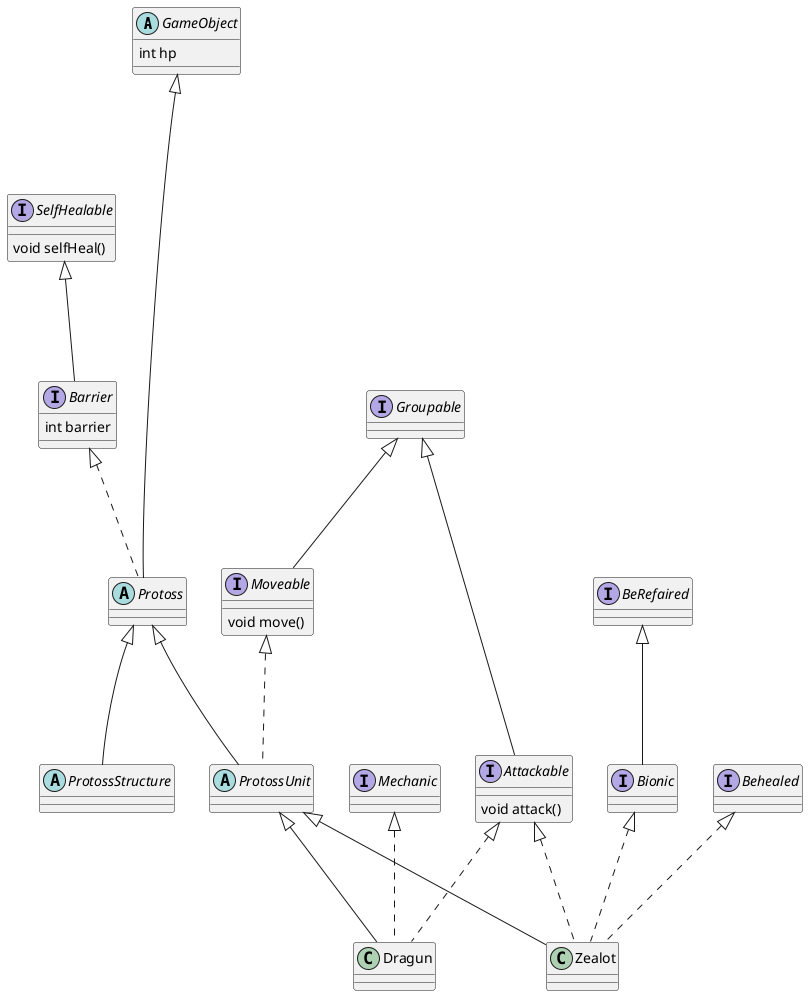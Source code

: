 @startuml

skinparam ranksep 120

'게임 오브젝트
abstract class GameObject {
    int hp
}

' 프로토스 계층구조
together {
abstract class Protoss extends GameObject implements Barrier

abstract class ProtossUnit extends Protoss implements Moveable

abstract class ProtossStructure extends Protoss
}


' 프로토스 유닛
together {
class Zealot extends ProtossUnit implements Behealed, Bionic, Attackable

class Dragun extends ProtossUnit implements Mechanic, Attackable
}

' 인터페이스
interface SelfHealable {
    void selfHeal()
}

interface Barrier implements SelfHealable {
    int barrier
}

interface Attackable implements Groupable {
    void attack()
}

interface Behealed { }

interface Bionic implements BeRefaired { }

interface Mechanic { }

interface BeRefaired { }

interface Moveable implements Groupable {
    void move()
}

interface Groupable { }

GameObject -[hidden]-> Protoss
GameObject -[hidden]-> SelfHealable
Protoss -[hidden]-> ProtossUnit
Protoss -[hidden]-> ProtossStructure

@enduml